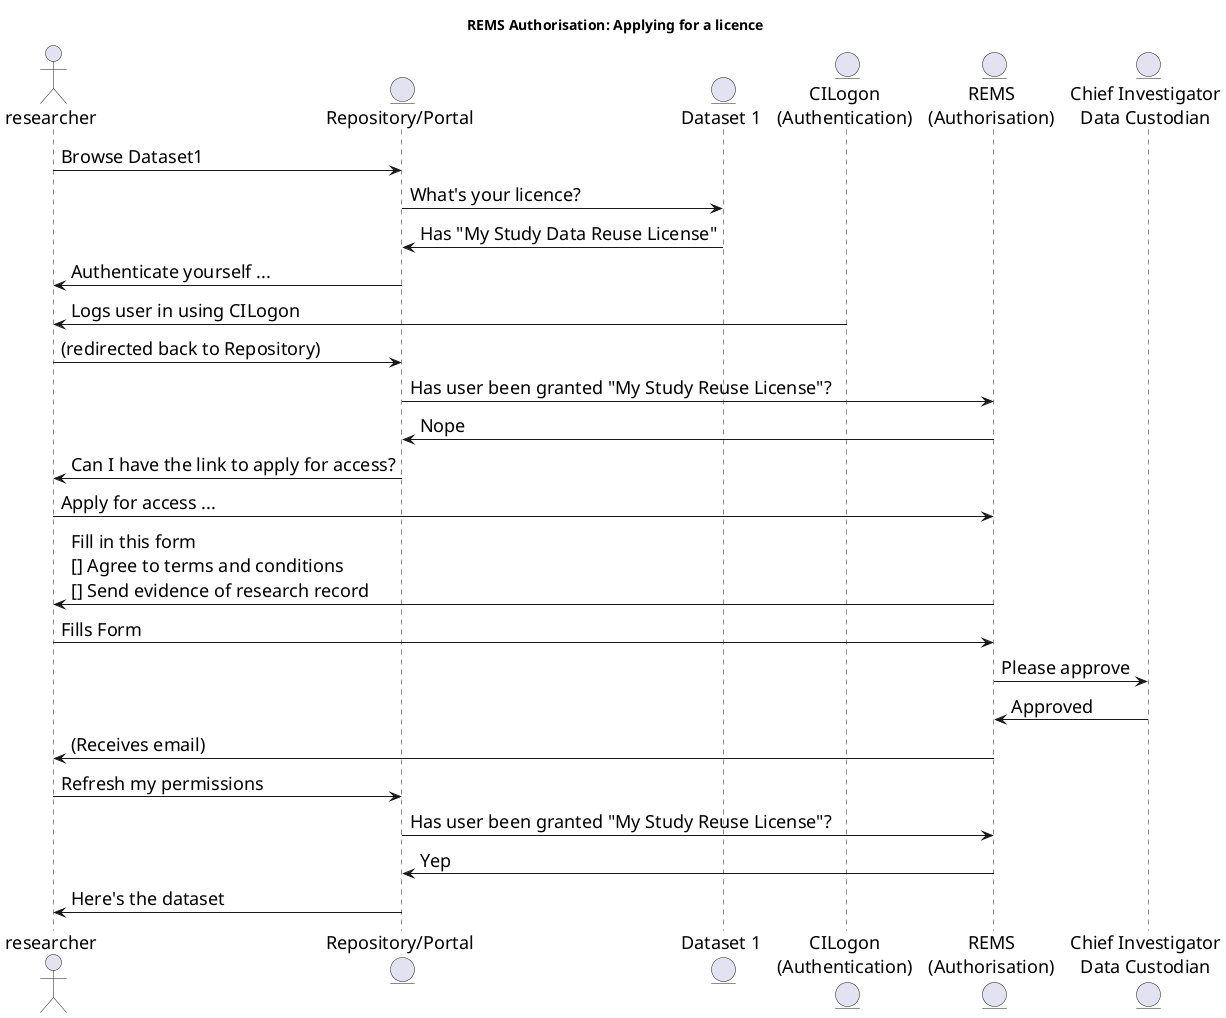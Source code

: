 
@startuml
skinparam defaultFontSize 18

title: REMS Authorisation: Applying for a licence
actor researcher as res
entity "Repository/Portal" as rep
entity "Dataset 1" as c

entity "CILogon\n(Authentication)" as cl
entity "REMS\n(Authorisation)" as gls

entity "Chief Investigator\nData Custodian" as dc

res -> rep : Browse Dataset1
rep -> c : What's your licence?
c -> rep : Has "My Study Data Reuse License" 
rep -> res : Authenticate yourself ...
cl -> res : Logs user in using CILogon
res -> rep : (redirected back to Repository) 
rep ->  gls : Has user been granted "My Study Reuse License"?
gls -> rep : Nope
rep -> res : Can I have the link to apply for access?
res -> gls : Apply for access ...
gls -> res : Fill in this form \n[] Agree to terms and conditions \n[] Send evidence of research record
res -> gls : Fills Form
gls -> dc : Please approve
dc -> gls : Approved
gls -> res : (Receives email)
res -> rep : Refresh my permissions
rep -> gls : Has user been granted "My Study Reuse License"?
gls -> rep : Yep
rep -> res : Here's the dataset

@enduml

